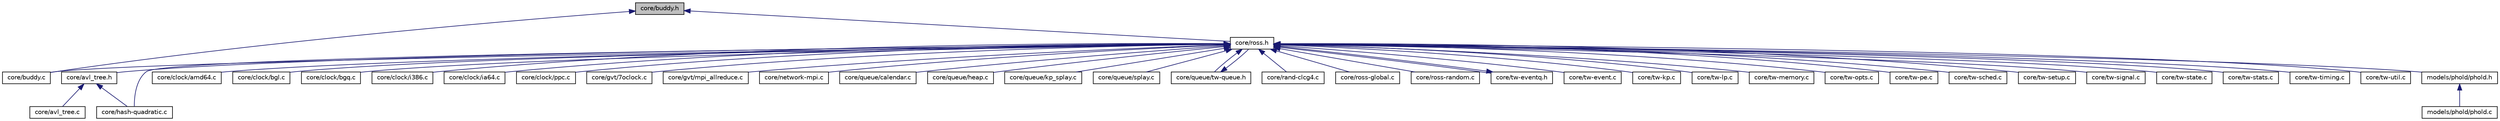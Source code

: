 digraph G
{
  edge [fontname="Helvetica",fontsize="10",labelfontname="Helvetica",labelfontsize="10"];
  node [fontname="Helvetica",fontsize="10",shape=record];
  Node1 [label="core/buddy.h",height=0.2,width=0.4,color="black", fillcolor="grey75", style="filled" fontcolor="black"];
  Node1 -> Node2 [dir="back",color="midnightblue",fontsize="10",style="solid",fontname="Helvetica"];
  Node2 [label="core/buddy.c",height=0.2,width=0.4,color="black", fillcolor="white", style="filled",URL="$buddy_8c.html",tooltip="Buddy-system memory allocator implementation."];
  Node1 -> Node3 [dir="back",color="midnightblue",fontsize="10",style="solid",fontname="Helvetica"];
  Node3 [label="core/ross.h",height=0.2,width=0.4,color="black", fillcolor="white", style="filled",URL="$ross_8h.html"];
  Node3 -> Node4 [dir="back",color="midnightblue",fontsize="10",style="solid",fontname="Helvetica"];
  Node4 [label="core/avl_tree.h",height=0.2,width=0.4,color="black", fillcolor="white", style="filled",URL="$avl__tree_8h.html"];
  Node4 -> Node5 [dir="back",color="midnightblue",fontsize="10",style="solid",fontname="Helvetica"];
  Node5 [label="core/avl_tree.c",height=0.2,width=0.4,color="black", fillcolor="white", style="filled",URL="$avl__tree_8c.html"];
  Node4 -> Node6 [dir="back",color="midnightblue",fontsize="10",style="solid",fontname="Helvetica"];
  Node6 [label="core/hash-quadratic.c",height=0.2,width=0.4,color="black", fillcolor="white", style="filled",URL="$hash-quadratic_8c.html"];
  Node3 -> Node2 [dir="back",color="midnightblue",fontsize="10",style="solid",fontname="Helvetica"];
  Node3 -> Node7 [dir="back",color="midnightblue",fontsize="10",style="solid",fontname="Helvetica"];
  Node7 [label="core/clock/amd64.c",height=0.2,width=0.4,color="black", fillcolor="white", style="filled",URL="$amd64_8c.html"];
  Node3 -> Node8 [dir="back",color="midnightblue",fontsize="10",style="solid",fontname="Helvetica"];
  Node8 [label="core/clock/bgl.c",height=0.2,width=0.4,color="black", fillcolor="white", style="filled",URL="$bgl_8c.html"];
  Node3 -> Node9 [dir="back",color="midnightblue",fontsize="10",style="solid",fontname="Helvetica"];
  Node9 [label="core/clock/bgq.c",height=0.2,width=0.4,color="black", fillcolor="white", style="filled",URL="$bgq_8c.html"];
  Node3 -> Node10 [dir="back",color="midnightblue",fontsize="10",style="solid",fontname="Helvetica"];
  Node10 [label="core/clock/i386.c",height=0.2,width=0.4,color="black", fillcolor="white", style="filled",URL="$i386_8c.html"];
  Node3 -> Node11 [dir="back",color="midnightblue",fontsize="10",style="solid",fontname="Helvetica"];
  Node11 [label="core/clock/ia64.c",height=0.2,width=0.4,color="black", fillcolor="white", style="filled",URL="$ia64_8c.html"];
  Node3 -> Node12 [dir="back",color="midnightblue",fontsize="10",style="solid",fontname="Helvetica"];
  Node12 [label="core/clock/ppc.c",height=0.2,width=0.4,color="black", fillcolor="white", style="filled",URL="$ppc_8c.html"];
  Node3 -> Node13 [dir="back",color="midnightblue",fontsize="10",style="solid",fontname="Helvetica"];
  Node13 [label="core/gvt/7oclock.c",height=0.2,width=0.4,color="black", fillcolor="white", style="filled",URL="$7oclock_8c.html"];
  Node3 -> Node14 [dir="back",color="midnightblue",fontsize="10",style="solid",fontname="Helvetica"];
  Node14 [label="core/gvt/mpi_allreduce.c",height=0.2,width=0.4,color="black", fillcolor="white", style="filled",URL="$mpi__allreduce_8c.html"];
  Node3 -> Node6 [dir="back",color="midnightblue",fontsize="10",style="solid",fontname="Helvetica"];
  Node3 -> Node15 [dir="back",color="midnightblue",fontsize="10",style="solid",fontname="Helvetica"];
  Node15 [label="core/network-mpi.c",height=0.2,width=0.4,color="black", fillcolor="white", style="filled",URL="$network-mpi_8c.html"];
  Node3 -> Node16 [dir="back",color="midnightblue",fontsize="10",style="solid",fontname="Helvetica"];
  Node16 [label="core/queue/calendar.c",height=0.2,width=0.4,color="black", fillcolor="white", style="filled",URL="$calendar_8c.html"];
  Node3 -> Node17 [dir="back",color="midnightblue",fontsize="10",style="solid",fontname="Helvetica"];
  Node17 [label="core/queue/heap.c",height=0.2,width=0.4,color="black", fillcolor="white", style="filled",URL="$heap_8c.html"];
  Node3 -> Node18 [dir="back",color="midnightblue",fontsize="10",style="solid",fontname="Helvetica"];
  Node18 [label="core/queue/kp_splay.c",height=0.2,width=0.4,color="black", fillcolor="white", style="filled",URL="$kp__splay_8c.html"];
  Node3 -> Node19 [dir="back",color="midnightblue",fontsize="10",style="solid",fontname="Helvetica"];
  Node19 [label="core/queue/splay.c",height=0.2,width=0.4,color="black", fillcolor="white", style="filled",URL="$splay_8c.html"];
  Node3 -> Node20 [dir="back",color="midnightblue",fontsize="10",style="solid",fontname="Helvetica"];
  Node20 [label="core/queue/tw-queue.h",height=0.2,width=0.4,color="black", fillcolor="white", style="filled",URL="$tw-queue_8h.html"];
  Node20 -> Node3 [dir="back",color="midnightblue",fontsize="10",style="solid",fontname="Helvetica"];
  Node3 -> Node21 [dir="back",color="midnightblue",fontsize="10",style="solid",fontname="Helvetica"];
  Node21 [label="core/rand-clcg4.c",height=0.2,width=0.4,color="black", fillcolor="white", style="filled",URL="$rand-clcg4_8c.html",tooltip="RNG Implementation module."];
  Node3 -> Node22 [dir="back",color="midnightblue",fontsize="10",style="solid",fontname="Helvetica"];
  Node22 [label="core/ross-global.c",height=0.2,width=0.4,color="black", fillcolor="white", style="filled",URL="$ross-global_8c.html"];
  Node3 -> Node23 [dir="back",color="midnightblue",fontsize="10",style="solid",fontname="Helvetica"];
  Node23 [label="core/ross-random.c",height=0.2,width=0.4,color="black", fillcolor="white", style="filled",URL="$ross-random_8c.html"];
  Node3 -> Node24 [dir="back",color="midnightblue",fontsize="10",style="solid",fontname="Helvetica"];
  Node24 [label="core/tw-eventq.h",height=0.2,width=0.4,color="black", fillcolor="white", style="filled",URL="$tw-eventq_8h.html"];
  Node24 -> Node3 [dir="back",color="midnightblue",fontsize="10",style="solid",fontname="Helvetica"];
  Node3 -> Node25 [dir="back",color="midnightblue",fontsize="10",style="solid",fontname="Helvetica"];
  Node25 [label="core/tw-event.c",height=0.2,width=0.4,color="black", fillcolor="white", style="filled",URL="$tw-event_8c.html"];
  Node3 -> Node26 [dir="back",color="midnightblue",fontsize="10",style="solid",fontname="Helvetica"];
  Node26 [label="core/tw-kp.c",height=0.2,width=0.4,color="black", fillcolor="white", style="filled",URL="$tw-kp_8c.html"];
  Node3 -> Node27 [dir="back",color="midnightblue",fontsize="10",style="solid",fontname="Helvetica"];
  Node27 [label="core/tw-lp.c",height=0.2,width=0.4,color="black", fillcolor="white", style="filled",URL="$tw-lp_8c.html",tooltip="tw_lp_settype is defined here!"];
  Node3 -> Node28 [dir="back",color="midnightblue",fontsize="10",style="solid",fontname="Helvetica"];
  Node28 [label="core/tw-memory.c",height=0.2,width=0.4,color="black", fillcolor="white", style="filled",URL="$tw-memory_8c.html"];
  Node3 -> Node29 [dir="back",color="midnightblue",fontsize="10",style="solid",fontname="Helvetica"];
  Node29 [label="core/tw-opts.c",height=0.2,width=0.4,color="black", fillcolor="white", style="filled",URL="$tw-opts_8c.html"];
  Node3 -> Node30 [dir="back",color="midnightblue",fontsize="10",style="solid",fontname="Helvetica"];
  Node30 [label="core/tw-pe.c",height=0.2,width=0.4,color="black", fillcolor="white", style="filled",URL="$tw-pe_8c.html"];
  Node3 -> Node31 [dir="back",color="midnightblue",fontsize="10",style="solid",fontname="Helvetica"];
  Node31 [label="core/tw-sched.c",height=0.2,width=0.4,color="black", fillcolor="white", style="filled",URL="$tw-sched_8c.html"];
  Node3 -> Node32 [dir="back",color="midnightblue",fontsize="10",style="solid",fontname="Helvetica"];
  Node32 [label="core/tw-setup.c",height=0.2,width=0.4,color="black", fillcolor="white", style="filled",URL="$tw-setup_8c.html",tooltip="tw_define_lps is defined here!"];
  Node3 -> Node33 [dir="back",color="midnightblue",fontsize="10",style="solid",fontname="Helvetica"];
  Node33 [label="core/tw-signal.c",height=0.2,width=0.4,color="black", fillcolor="white", style="filled",URL="$tw-signal_8c.html"];
  Node3 -> Node34 [dir="back",color="midnightblue",fontsize="10",style="solid",fontname="Helvetica"];
  Node34 [label="core/tw-state.c",height=0.2,width=0.4,color="black", fillcolor="white", style="filled",URL="$tw-state_8c.html"];
  Node3 -> Node35 [dir="back",color="midnightblue",fontsize="10",style="solid",fontname="Helvetica"];
  Node35 [label="core/tw-stats.c",height=0.2,width=0.4,color="black", fillcolor="white", style="filled",URL="$tw-stats_8c.html"];
  Node3 -> Node36 [dir="back",color="midnightblue",fontsize="10",style="solid",fontname="Helvetica"];
  Node36 [label="core/tw-timing.c",height=0.2,width=0.4,color="black", fillcolor="white", style="filled",URL="$tw-timing_8c.html"];
  Node3 -> Node37 [dir="back",color="midnightblue",fontsize="10",style="solid",fontname="Helvetica"];
  Node37 [label="core/tw-util.c",height=0.2,width=0.4,color="black", fillcolor="white", style="filled",URL="$tw-util_8c.html"];
  Node3 -> Node38 [dir="back",color="midnightblue",fontsize="10",style="solid",fontname="Helvetica"];
  Node38 [label="models/phold/phold.h",height=0.2,width=0.4,color="black", fillcolor="white", style="filled",URL="$phold_8h.html"];
  Node38 -> Node39 [dir="back",color="midnightblue",fontsize="10",style="solid",fontname="Helvetica"];
  Node39 [label="models/phold/phold.c",height=0.2,width=0.4,color="black", fillcolor="white", style="filled",URL="$phold_8c.html"];
}
